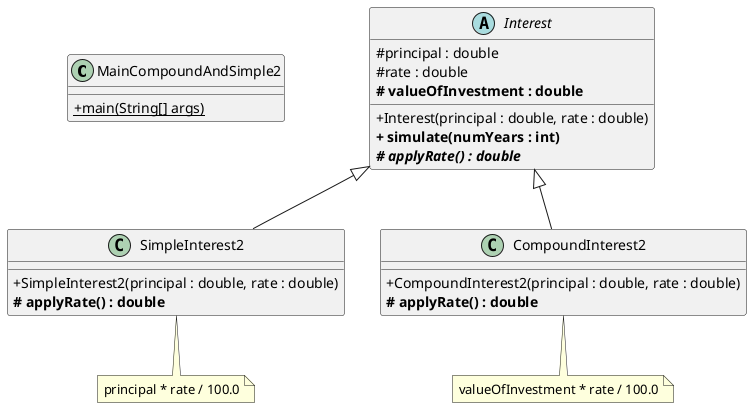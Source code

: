@startuml
skinparam classAttributeIconSize 0

class MainCompoundAndSimple2 {
+ {static} main(String[] args)
}
abstract class Interest {
# principal : double
# rate : double
**# valueOfInvestment : double**
+ Interest(principal : double, rate : double)
**+ simulate(numYears : int)**
**# {abstract} applyRate() : double**
}
class CompoundInterest2 extends Interest {
+ CompoundInterest2(principal : double, rate : double)
**# applyRate() : double**
}
class SimpleInterest2 extends Interest {
+ SimpleInterest2(principal : double, rate : double)
**# applyRate() : double**
}
note bottom of SimpleInterest2
principal * rate / 100.0
end note
note bottom of CompoundInterest2
valueOfInvestment * rate / 100.0
end note
' position classes
MainCompoundAndSimple2 -[hidden]down-> SimpleInterest2
SimpleInterest2 -[hidden]right-> CompoundInterest2
@enduml